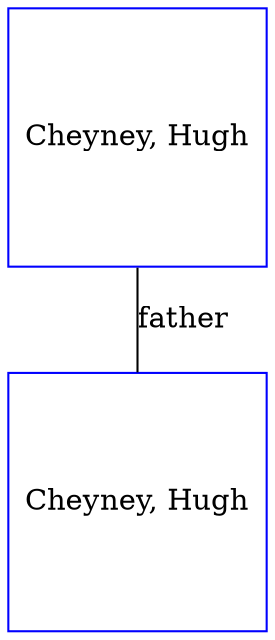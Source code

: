 digraph D {
    edge [dir=none];    node [shape=box];    "019835"   [label="Cheyney, Hugh", shape=box, regular=1, color="blue"] ;
"019836"   [label="Cheyney, Hugh", shape=box, regular=1, color="blue"] ;
019836->019835 [label="father",arrowsize=0.0]; 
}